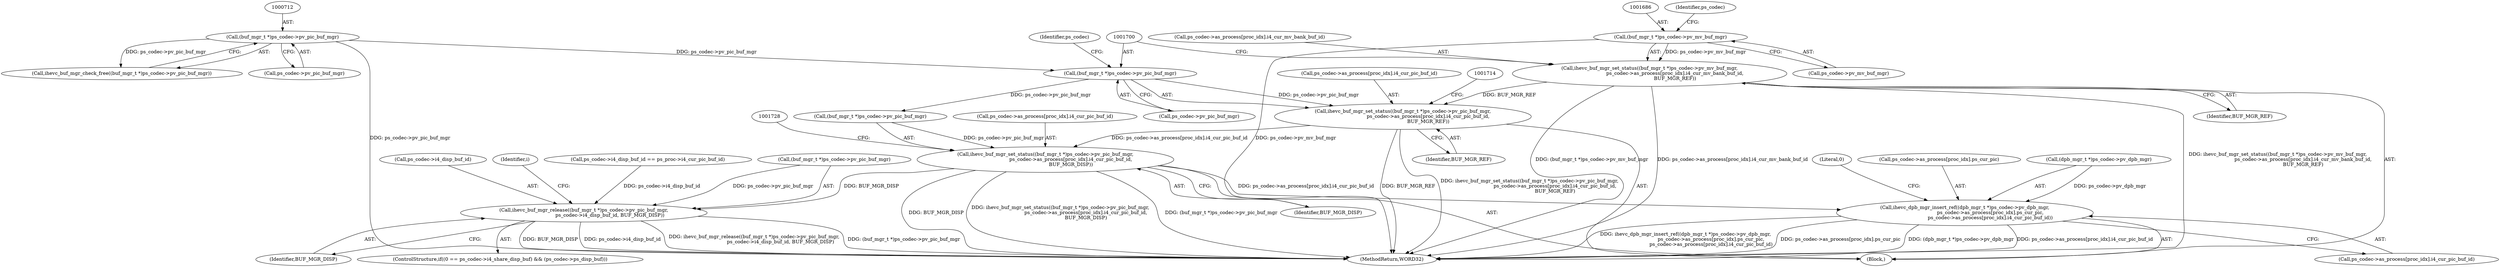 digraph "0_Android_a33f6725d7e9f92330f995ce2dcf4faa33f6433f@pointer" {
"1001698" [label="(Call,ihevc_buf_mgr_set_status((buf_mgr_t *)ps_codec->pv_pic_buf_mgr,\n                                 ps_codec->as_process[proc_idx].i4_cur_pic_buf_id,\n                                 BUF_MGR_REF))"];
"1001699" [label="(Call,(buf_mgr_t *)ps_codec->pv_pic_buf_mgr)"];
"1000711" [label="(Call,(buf_mgr_t *)ps_codec->pv_pic_buf_mgr)"];
"1001684" [label="(Call,ihevc_buf_mgr_set_status((buf_mgr_t *)ps_codec->pv_mv_buf_mgr,\n                                 ps_codec->as_process[proc_idx].i4_cur_mv_bank_buf_id,\n                                 BUF_MGR_REF))"];
"1001685" [label="(Call,(buf_mgr_t *)ps_codec->pv_mv_buf_mgr)"];
"1001712" [label="(Call,ihevc_buf_mgr_set_status((buf_mgr_t *)ps_codec->pv_pic_buf_mgr,\n                                 ps_codec->as_process[proc_idx].i4_cur_pic_buf_id,\n                                 BUF_MGR_DISP))"];
"1001726" [label="(Call,ihevc_dpb_mgr_insert_ref((dpb_mgr_t *)ps_codec->pv_dpb_mgr,\n                                 ps_codec->as_process[proc_idx].ps_cur_pic,\n                                 ps_codec->as_process[proc_idx].i4_cur_pic_buf_id))"];
"1001756" [label="(Call,ihevc_buf_mgr_release((buf_mgr_t *)ps_codec->pv_pic_buf_mgr,\n                                  ps_codec->i4_disp_buf_id, BUF_MGR_DISP))"];
"1001749" [label="(Literal,0)"];
"1001765" [label="(Identifier,BUF_MGR_DISP)"];
"1001308" [label="(Call,ps_codec->i4_disp_buf_id == ps_proc->i4_cur_pic_buf_id)"];
"1001713" [label="(Call,(buf_mgr_t *)ps_codec->pv_pic_buf_mgr)"];
"1001756" [label="(Call,ihevc_buf_mgr_release((buf_mgr_t *)ps_codec->pv_pic_buf_mgr,\n                                  ps_codec->i4_disp_buf_id, BUF_MGR_DISP))"];
"1001727" [label="(Call,(dpb_mgr_t *)ps_codec->pv_dpb_mgr)"];
"1001701" [label="(Call,ps_codec->pv_pic_buf_mgr)"];
"1001757" [label="(Call,(buf_mgr_t *)ps_codec->pv_pic_buf_mgr)"];
"1001685" [label="(Call,(buf_mgr_t *)ps_codec->pv_mv_buf_mgr)"];
"1001711" [label="(Identifier,BUF_MGR_REF)"];
"1001243" [label="(Block,)"];
"1001718" [label="(Call,ps_codec->as_process[proc_idx].i4_cur_pic_buf_id)"];
"1001746" [label="(ControlStructure,if((0 == ps_codec->i4_share_disp_buf) && (ps_codec->ps_disp_buf)))"];
"1001726" [label="(Call,ihevc_dpb_mgr_insert_ref((dpb_mgr_t *)ps_codec->pv_dpb_mgr,\n                                 ps_codec->as_process[proc_idx].ps_cur_pic,\n                                 ps_codec->as_process[proc_idx].i4_cur_pic_buf_id))"];
"1001906" [label="(MethodReturn,WORD32)"];
"1001690" [label="(Call,ps_codec->as_process[proc_idx].i4_cur_mv_bank_buf_id)"];
"1000710" [label="(Call,ihevc_buf_mgr_check_free((buf_mgr_t *)ps_codec->pv_pic_buf_mgr))"];
"1001732" [label="(Call,ps_codec->as_process[proc_idx].ps_cur_pic)"];
"1001693" [label="(Identifier,ps_codec)"];
"1001762" [label="(Call,ps_codec->i4_disp_buf_id)"];
"1000711" [label="(Call,(buf_mgr_t *)ps_codec->pv_pic_buf_mgr)"];
"1001725" [label="(Identifier,BUF_MGR_DISP)"];
"1001687" [label="(Call,ps_codec->pv_mv_buf_mgr)"];
"1000713" [label="(Call,ps_codec->pv_pic_buf_mgr)"];
"1001739" [label="(Call,ps_codec->as_process[proc_idx].i4_cur_pic_buf_id)"];
"1001699" [label="(Call,(buf_mgr_t *)ps_codec->pv_pic_buf_mgr)"];
"1001712" [label="(Call,ihevc_buf_mgr_set_status((buf_mgr_t *)ps_codec->pv_pic_buf_mgr,\n                                 ps_codec->as_process[proc_idx].i4_cur_pic_buf_id,\n                                 BUF_MGR_DISP))"];
"1001697" [label="(Identifier,BUF_MGR_REF)"];
"1001698" [label="(Call,ihevc_buf_mgr_set_status((buf_mgr_t *)ps_codec->pv_pic_buf_mgr,\n                                 ps_codec->as_process[proc_idx].i4_cur_pic_buf_id,\n                                 BUF_MGR_REF))"];
"1001768" [label="(Identifier,i)"];
"1001707" [label="(Identifier,ps_codec)"];
"1001704" [label="(Call,ps_codec->as_process[proc_idx].i4_cur_pic_buf_id)"];
"1001684" [label="(Call,ihevc_buf_mgr_set_status((buf_mgr_t *)ps_codec->pv_mv_buf_mgr,\n                                 ps_codec->as_process[proc_idx].i4_cur_mv_bank_buf_id,\n                                 BUF_MGR_REF))"];
"1001698" -> "1001243"  [label="AST: "];
"1001698" -> "1001711"  [label="CFG: "];
"1001699" -> "1001698"  [label="AST: "];
"1001704" -> "1001698"  [label="AST: "];
"1001711" -> "1001698"  [label="AST: "];
"1001714" -> "1001698"  [label="CFG: "];
"1001698" -> "1001906"  [label="DDG: BUF_MGR_REF"];
"1001698" -> "1001906"  [label="DDG: ihevc_buf_mgr_set_status((buf_mgr_t *)ps_codec->pv_pic_buf_mgr,\n                                 ps_codec->as_process[proc_idx].i4_cur_pic_buf_id,\n                                 BUF_MGR_REF)"];
"1001699" -> "1001698"  [label="DDG: ps_codec->pv_pic_buf_mgr"];
"1001684" -> "1001698"  [label="DDG: BUF_MGR_REF"];
"1001698" -> "1001712"  [label="DDG: ps_codec->as_process[proc_idx].i4_cur_pic_buf_id"];
"1001699" -> "1001701"  [label="CFG: "];
"1001700" -> "1001699"  [label="AST: "];
"1001701" -> "1001699"  [label="AST: "];
"1001707" -> "1001699"  [label="CFG: "];
"1000711" -> "1001699"  [label="DDG: ps_codec->pv_pic_buf_mgr"];
"1001699" -> "1001713"  [label="DDG: ps_codec->pv_pic_buf_mgr"];
"1000711" -> "1000710"  [label="AST: "];
"1000711" -> "1000713"  [label="CFG: "];
"1000712" -> "1000711"  [label="AST: "];
"1000713" -> "1000711"  [label="AST: "];
"1000710" -> "1000711"  [label="CFG: "];
"1000711" -> "1001906"  [label="DDG: ps_codec->pv_pic_buf_mgr"];
"1000711" -> "1000710"  [label="DDG: ps_codec->pv_pic_buf_mgr"];
"1001684" -> "1001243"  [label="AST: "];
"1001684" -> "1001697"  [label="CFG: "];
"1001685" -> "1001684"  [label="AST: "];
"1001690" -> "1001684"  [label="AST: "];
"1001697" -> "1001684"  [label="AST: "];
"1001700" -> "1001684"  [label="CFG: "];
"1001684" -> "1001906"  [label="DDG: ihevc_buf_mgr_set_status((buf_mgr_t *)ps_codec->pv_mv_buf_mgr,\n                                 ps_codec->as_process[proc_idx].i4_cur_mv_bank_buf_id,\n                                 BUF_MGR_REF)"];
"1001684" -> "1001906"  [label="DDG: (buf_mgr_t *)ps_codec->pv_mv_buf_mgr"];
"1001684" -> "1001906"  [label="DDG: ps_codec->as_process[proc_idx].i4_cur_mv_bank_buf_id"];
"1001685" -> "1001684"  [label="DDG: ps_codec->pv_mv_buf_mgr"];
"1001685" -> "1001687"  [label="CFG: "];
"1001686" -> "1001685"  [label="AST: "];
"1001687" -> "1001685"  [label="AST: "];
"1001693" -> "1001685"  [label="CFG: "];
"1001685" -> "1001906"  [label="DDG: ps_codec->pv_mv_buf_mgr"];
"1001712" -> "1001243"  [label="AST: "];
"1001712" -> "1001725"  [label="CFG: "];
"1001713" -> "1001712"  [label="AST: "];
"1001718" -> "1001712"  [label="AST: "];
"1001725" -> "1001712"  [label="AST: "];
"1001728" -> "1001712"  [label="CFG: "];
"1001712" -> "1001906"  [label="DDG: (buf_mgr_t *)ps_codec->pv_pic_buf_mgr"];
"1001712" -> "1001906"  [label="DDG: BUF_MGR_DISP"];
"1001712" -> "1001906"  [label="DDG: ihevc_buf_mgr_set_status((buf_mgr_t *)ps_codec->pv_pic_buf_mgr,\n                                 ps_codec->as_process[proc_idx].i4_cur_pic_buf_id,\n                                 BUF_MGR_DISP)"];
"1001713" -> "1001712"  [label="DDG: ps_codec->pv_pic_buf_mgr"];
"1001712" -> "1001726"  [label="DDG: ps_codec->as_process[proc_idx].i4_cur_pic_buf_id"];
"1001712" -> "1001756"  [label="DDG: BUF_MGR_DISP"];
"1001726" -> "1001243"  [label="AST: "];
"1001726" -> "1001739"  [label="CFG: "];
"1001727" -> "1001726"  [label="AST: "];
"1001732" -> "1001726"  [label="AST: "];
"1001739" -> "1001726"  [label="AST: "];
"1001749" -> "1001726"  [label="CFG: "];
"1001726" -> "1001906"  [label="DDG: ihevc_dpb_mgr_insert_ref((dpb_mgr_t *)ps_codec->pv_dpb_mgr,\n                                 ps_codec->as_process[proc_idx].ps_cur_pic,\n                                 ps_codec->as_process[proc_idx].i4_cur_pic_buf_id)"];
"1001726" -> "1001906"  [label="DDG: ps_codec->as_process[proc_idx].ps_cur_pic"];
"1001726" -> "1001906"  [label="DDG: (dpb_mgr_t *)ps_codec->pv_dpb_mgr"];
"1001726" -> "1001906"  [label="DDG: ps_codec->as_process[proc_idx].i4_cur_pic_buf_id"];
"1001727" -> "1001726"  [label="DDG: ps_codec->pv_dpb_mgr"];
"1001756" -> "1001746"  [label="AST: "];
"1001756" -> "1001765"  [label="CFG: "];
"1001757" -> "1001756"  [label="AST: "];
"1001762" -> "1001756"  [label="AST: "];
"1001765" -> "1001756"  [label="AST: "];
"1001768" -> "1001756"  [label="CFG: "];
"1001756" -> "1001906"  [label="DDG: ps_codec->i4_disp_buf_id"];
"1001756" -> "1001906"  [label="DDG: ihevc_buf_mgr_release((buf_mgr_t *)ps_codec->pv_pic_buf_mgr,\n                                  ps_codec->i4_disp_buf_id, BUF_MGR_DISP)"];
"1001756" -> "1001906"  [label="DDG: (buf_mgr_t *)ps_codec->pv_pic_buf_mgr"];
"1001756" -> "1001906"  [label="DDG: BUF_MGR_DISP"];
"1001757" -> "1001756"  [label="DDG: ps_codec->pv_pic_buf_mgr"];
"1001308" -> "1001756"  [label="DDG: ps_codec->i4_disp_buf_id"];
}
